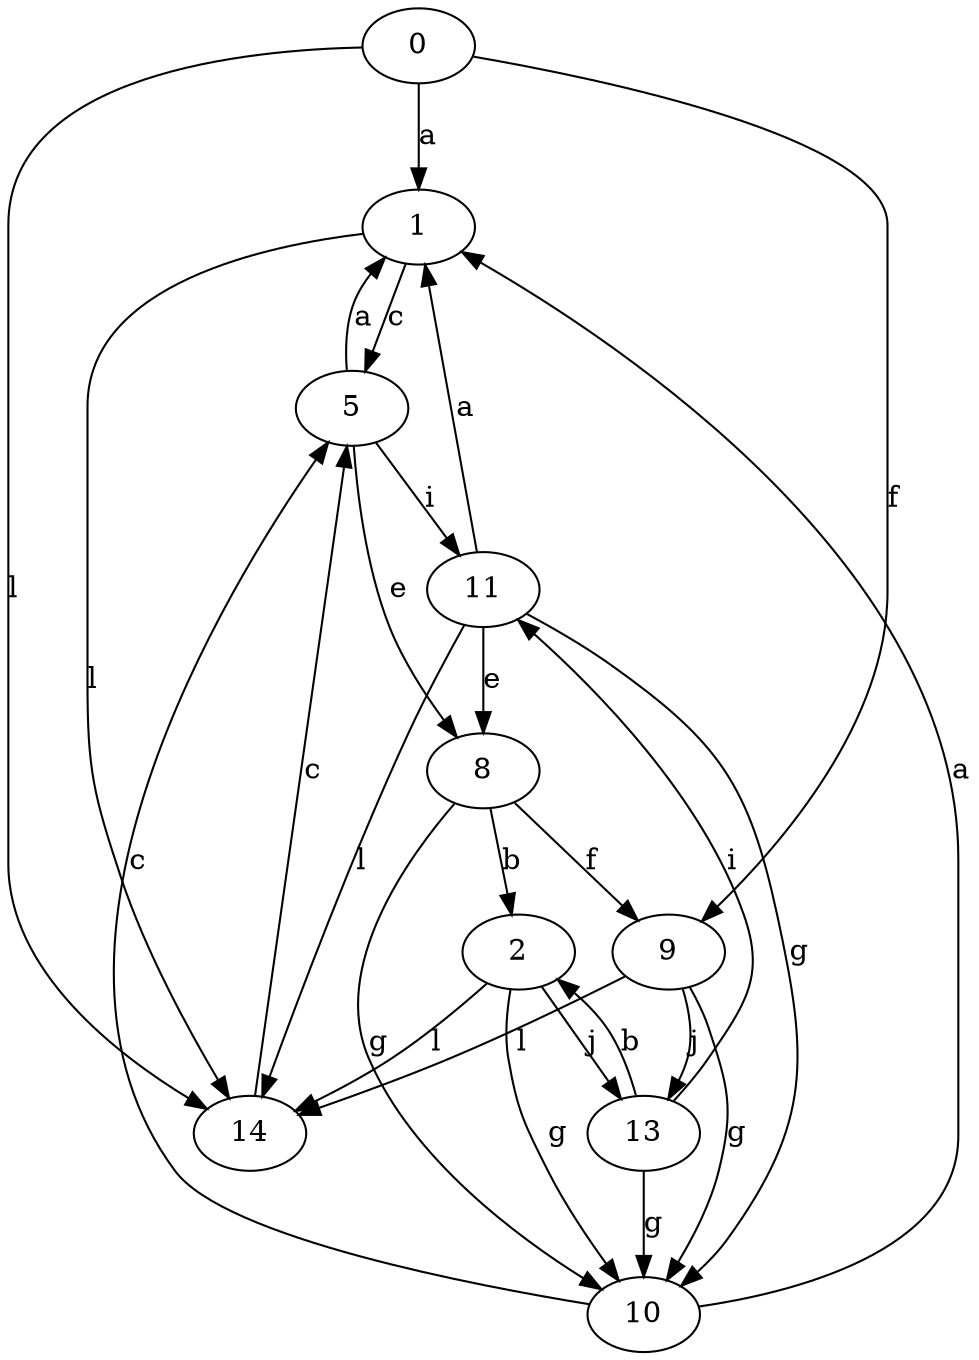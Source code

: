 strict digraph  {
1;
2;
5;
8;
9;
10;
0;
11;
13;
14;
1 -> 5  [label=c];
1 -> 14  [label=l];
2 -> 10  [label=g];
2 -> 13  [label=j];
2 -> 14  [label=l];
5 -> 1  [label=a];
5 -> 8  [label=e];
5 -> 11  [label=i];
8 -> 2  [label=b];
8 -> 9  [label=f];
8 -> 10  [label=g];
9 -> 10  [label=g];
9 -> 13  [label=j];
9 -> 14  [label=l];
10 -> 1  [label=a];
10 -> 5  [label=c];
0 -> 1  [label=a];
0 -> 9  [label=f];
0 -> 14  [label=l];
11 -> 1  [label=a];
11 -> 8  [label=e];
11 -> 10  [label=g];
11 -> 14  [label=l];
13 -> 2  [label=b];
13 -> 10  [label=g];
13 -> 11  [label=i];
14 -> 5  [label=c];
}

